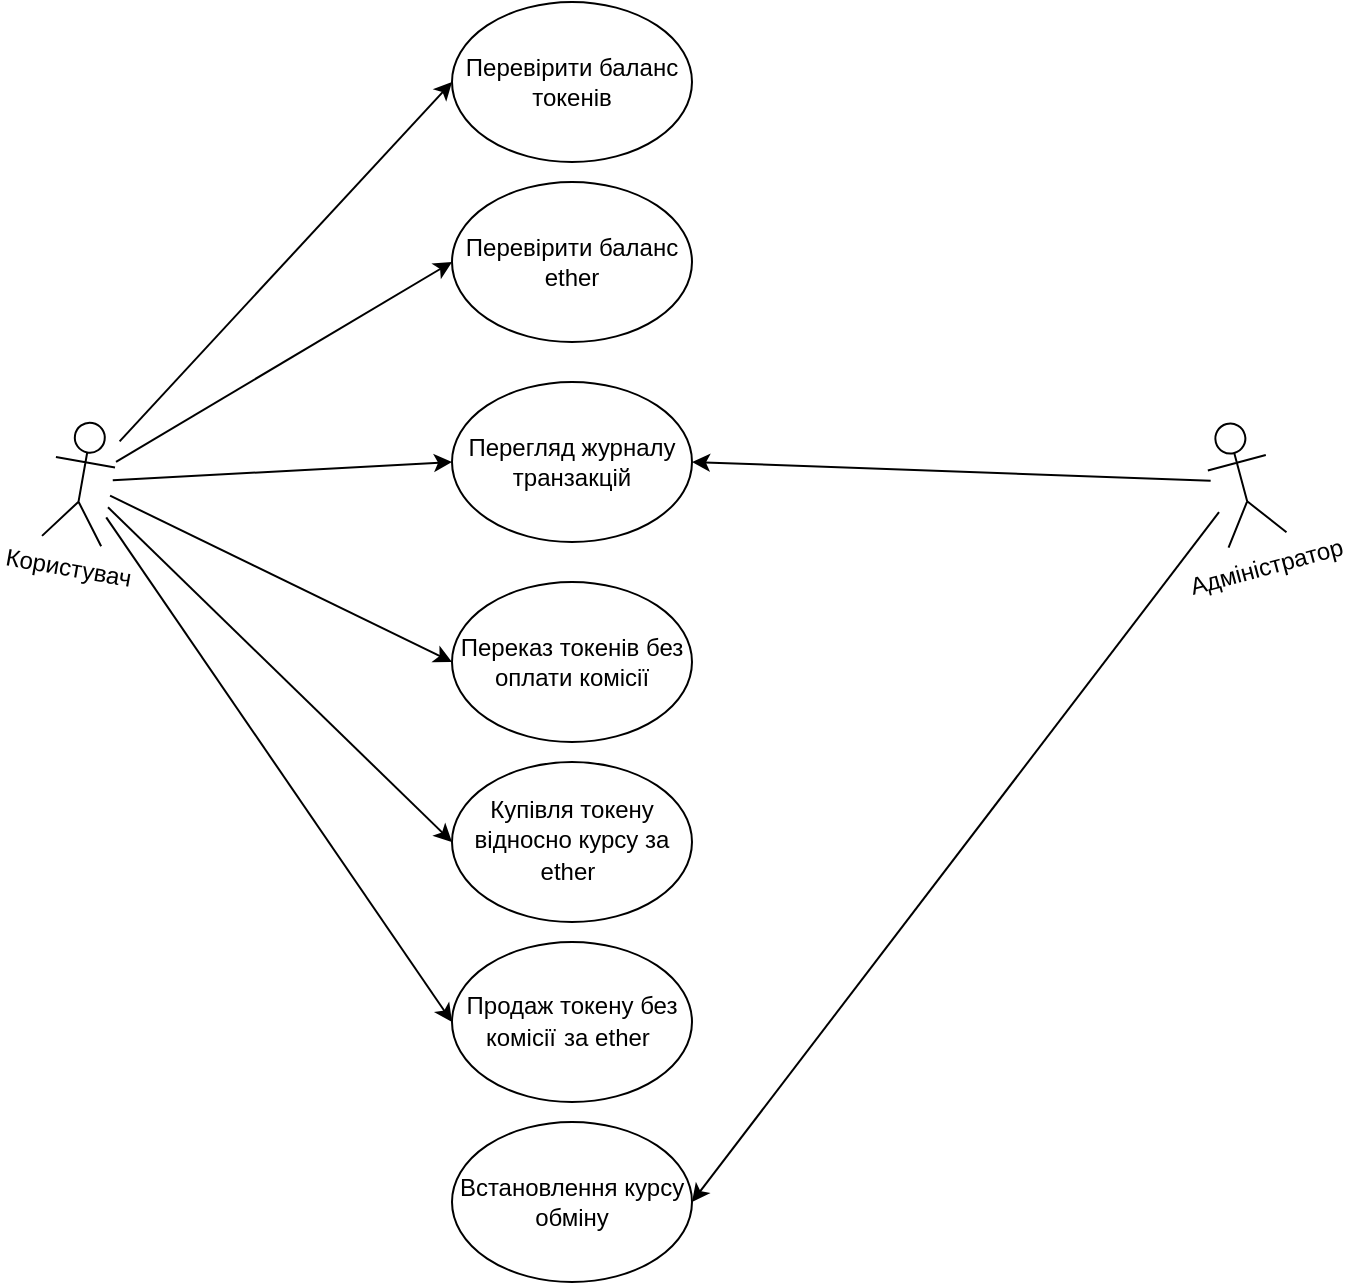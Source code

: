 <mxfile version="20.1.1" type="device"><diagram id="ap69q6ezSrXZ59_iRnkf" name="Page-1"><mxGraphModel dx="1422" dy="738" grid="0" gridSize="10" guides="1" tooltips="1" connect="1" arrows="1" fold="1" page="1" pageScale="1" pageWidth="827" pageHeight="1169" math="0" shadow="0"><root><mxCell id="0"/><mxCell id="1" parent="0"/><mxCell id="oNbpn0GwmH3FKU8uPKeC-12" style="rounded=0;orthogonalLoop=1;jettySize=auto;html=1;entryX=0;entryY=0.5;entryDx=0;entryDy=0;" parent="1" source="oNbpn0GwmH3FKU8uPKeC-1" target="oNbpn0GwmH3FKU8uPKeC-6" edge="1"><mxGeometry relative="1" as="geometry"/></mxCell><mxCell id="JUyQSExCAjFn480L7X2b-5" style="edgeStyle=none;rounded=0;orthogonalLoop=1;jettySize=auto;html=1;entryX=0;entryY=0.5;entryDx=0;entryDy=0;" parent="1" source="oNbpn0GwmH3FKU8uPKeC-1" target="oNbpn0GwmH3FKU8uPKeC-20" edge="1"><mxGeometry relative="1" as="geometry"/></mxCell><mxCell id="JUyQSExCAjFn480L7X2b-6" style="edgeStyle=none;rounded=0;orthogonalLoop=1;jettySize=auto;html=1;entryX=0;entryY=0.5;entryDx=0;entryDy=0;" parent="1" source="oNbpn0GwmH3FKU8uPKeC-1" target="oNbpn0GwmH3FKU8uPKeC-21" edge="1"><mxGeometry relative="1" as="geometry"/></mxCell><mxCell id="TXTYJT0cNffbqos2FWL5-2" style="rounded=0;orthogonalLoop=1;jettySize=auto;html=1;entryX=0;entryY=0.5;entryDx=0;entryDy=0;" parent="1" source="oNbpn0GwmH3FKU8uPKeC-1" target="TXTYJT0cNffbqos2FWL5-1" edge="1"><mxGeometry relative="1" as="geometry"/></mxCell><mxCell id="TXTYJT0cNffbqos2FWL5-5" style="edgeStyle=none;rounded=0;orthogonalLoop=1;jettySize=auto;html=1;entryX=0;entryY=0.5;entryDx=0;entryDy=0;" parent="1" source="oNbpn0GwmH3FKU8uPKeC-1" target="TXTYJT0cNffbqos2FWL5-4" edge="1"><mxGeometry relative="1" as="geometry"/></mxCell><mxCell id="TXTYJT0cNffbqos2FWL5-11" style="edgeStyle=none;rounded=0;orthogonalLoop=1;jettySize=auto;html=1;entryX=0;entryY=0.5;entryDx=0;entryDy=0;" parent="1" source="oNbpn0GwmH3FKU8uPKeC-1" target="TXTYJT0cNffbqos2FWL5-6" edge="1"><mxGeometry relative="1" as="geometry"/></mxCell><mxCell id="oNbpn0GwmH3FKU8uPKeC-1" value="Користувач" style="shape=umlActor;verticalLabelPosition=bottom;verticalAlign=top;html=1;outlineConnect=0;rotation=10;" parent="1" vertex="1"><mxGeometry x="90" y="400" width="30" height="60" as="geometry"/></mxCell><mxCell id="oNbpn0GwmH3FKU8uPKeC-6" value="Перевірити баланс токенів" style="ellipse;whiteSpace=wrap;html=1;" parent="1" vertex="1"><mxGeometry x="290" y="190" width="120" height="80" as="geometry"/></mxCell><mxCell id="oNbpn0GwmH3FKU8uPKeC-19" value="Встановлення курсу обміну" style="ellipse;whiteSpace=wrap;html=1;" parent="1" vertex="1"><mxGeometry x="290" y="750" width="120" height="80" as="geometry"/></mxCell><mxCell id="oNbpn0GwmH3FKU8uPKeC-20" value="Купівля токену відносно курсу за ether&lt;span style=&quot;font-size: 11pt; font-family: Arial, sans-serif;&quot; lang=&quot;EN-US&quot;&gt;&amp;nbsp;&lt;/span&gt;" style="ellipse;whiteSpace=wrap;html=1;" parent="1" vertex="1"><mxGeometry x="290" y="570" width="120" height="80" as="geometry"/></mxCell><mxCell id="oNbpn0GwmH3FKU8uPKeC-21" value="Продаж токену без комісії&lt;span style=&quot;font-size: 11pt; font-family: Arial, sans-serif;&quot; lang=&quot;EN-US&quot;&gt;&amp;nbsp;&lt;/span&gt;за ether&lt;span style=&quot;font-size: 11pt; font-family: Arial, sans-serif;&quot; lang=&quot;EN-US&quot;&gt;&amp;nbsp;&lt;/span&gt;" style="ellipse;whiteSpace=wrap;html=1;" parent="1" vertex="1"><mxGeometry x="290" y="660" width="120" height="80" as="geometry"/></mxCell><mxCell id="JUyQSExCAjFn480L7X2b-4" style="edgeStyle=none;rounded=0;orthogonalLoop=1;jettySize=auto;html=1;entryX=1;entryY=0.5;entryDx=0;entryDy=0;" parent="1" source="JUyQSExCAjFn480L7X2b-3" target="oNbpn0GwmH3FKU8uPKeC-19" edge="1"><mxGeometry relative="1" as="geometry"/></mxCell><mxCell id="TXTYJT0cNffbqos2FWL5-8" style="edgeStyle=none;rounded=0;orthogonalLoop=1;jettySize=auto;html=1;entryX=1;entryY=0.5;entryDx=0;entryDy=0;" parent="1" source="JUyQSExCAjFn480L7X2b-3" target="TXTYJT0cNffbqos2FWL5-6" edge="1"><mxGeometry relative="1" as="geometry"><mxPoint x="420" y="1110.667" as="targetPoint"/></mxGeometry></mxCell><mxCell id="JUyQSExCAjFn480L7X2b-3" value="Адміністратор" style="shape=umlActor;verticalLabelPosition=bottom;verticalAlign=top;html=1;outlineConnect=0;rotation=-15;" parent="1" vertex="1"><mxGeometry x="670" y="400" width="30" height="60" as="geometry"/></mxCell><mxCell id="TXTYJT0cNffbqos2FWL5-1" value="Перевірити баланс ether" style="ellipse;whiteSpace=wrap;html=1;" parent="1" vertex="1"><mxGeometry x="290" y="280" width="120" height="80" as="geometry"/></mxCell><mxCell id="TXTYJT0cNffbqos2FWL5-4" value="Переказ токенів без оплати комісії" style="ellipse;whiteSpace=wrap;html=1;" parent="1" vertex="1"><mxGeometry x="290" y="480" width="120" height="80" as="geometry"/></mxCell><mxCell id="TXTYJT0cNffbqos2FWL5-6" value="Перегляд журналу транзакцій" style="ellipse;whiteSpace=wrap;html=1;" parent="1" vertex="1"><mxGeometry x="290" y="380" width="120" height="80" as="geometry"/></mxCell></root></mxGraphModel></diagram></mxfile>